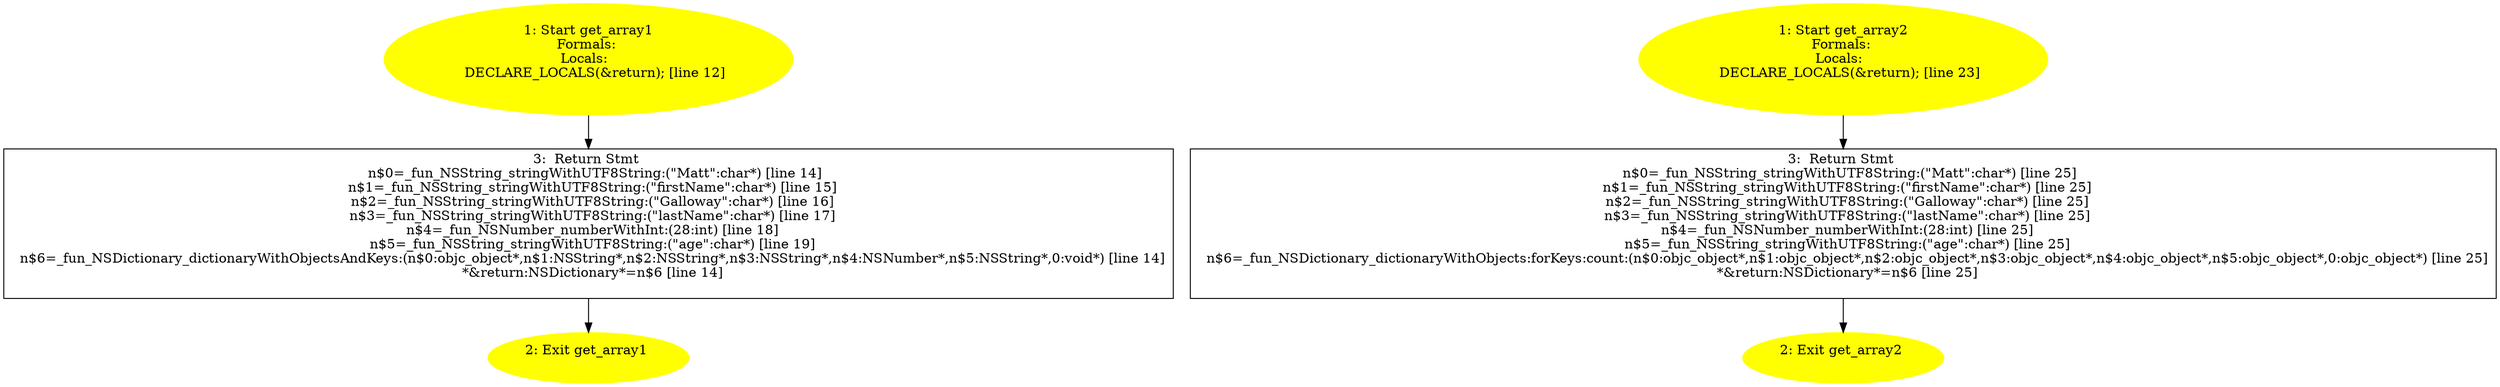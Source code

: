 /* @generated */
digraph iCFG {
"get_array1.5988b7ad8acf5c81cef9a72d072073c1_1" [label="1: Start get_array1\nFormals: \nLocals:  \n   DECLARE_LOCALS(&return); [line 12]\n " color=yellow style=filled]
	

	 "get_array1.5988b7ad8acf5c81cef9a72d072073c1_1" -> "get_array1.5988b7ad8acf5c81cef9a72d072073c1_3" ;
"get_array1.5988b7ad8acf5c81cef9a72d072073c1_2" [label="2: Exit get_array1 \n  " color=yellow style=filled]
	

"get_array1.5988b7ad8acf5c81cef9a72d072073c1_3" [label="3:  Return Stmt \n   n$0=_fun_NSString_stringWithUTF8String:(\"Matt\":char*) [line 14]\n  n$1=_fun_NSString_stringWithUTF8String:(\"firstName\":char*) [line 15]\n  n$2=_fun_NSString_stringWithUTF8String:(\"Galloway\":char*) [line 16]\n  n$3=_fun_NSString_stringWithUTF8String:(\"lastName\":char*) [line 17]\n  n$4=_fun_NSNumber_numberWithInt:(28:int) [line 18]\n  n$5=_fun_NSString_stringWithUTF8String:(\"age\":char*) [line 19]\n  n$6=_fun_NSDictionary_dictionaryWithObjectsAndKeys:(n$0:objc_object*,n$1:NSString*,n$2:NSString*,n$3:NSString*,n$4:NSNumber*,n$5:NSString*,0:void*) [line 14]\n  *&return:NSDictionary*=n$6 [line 14]\n " shape="box"]
	

	 "get_array1.5988b7ad8acf5c81cef9a72d072073c1_3" -> "get_array1.5988b7ad8acf5c81cef9a72d072073c1_2" ;
"get_array2.84aa3c70cb20e7edbe4f0b8d0bd6aa3d_1" [label="1: Start get_array2\nFormals: \nLocals:  \n   DECLARE_LOCALS(&return); [line 23]\n " color=yellow style=filled]
	

	 "get_array2.84aa3c70cb20e7edbe4f0b8d0bd6aa3d_1" -> "get_array2.84aa3c70cb20e7edbe4f0b8d0bd6aa3d_3" ;
"get_array2.84aa3c70cb20e7edbe4f0b8d0bd6aa3d_2" [label="2: Exit get_array2 \n  " color=yellow style=filled]
	

"get_array2.84aa3c70cb20e7edbe4f0b8d0bd6aa3d_3" [label="3:  Return Stmt \n   n$0=_fun_NSString_stringWithUTF8String:(\"Matt\":char*) [line 25]\n  n$1=_fun_NSString_stringWithUTF8String:(\"firstName\":char*) [line 25]\n  n$2=_fun_NSString_stringWithUTF8String:(\"Galloway\":char*) [line 25]\n  n$3=_fun_NSString_stringWithUTF8String:(\"lastName\":char*) [line 25]\n  n$4=_fun_NSNumber_numberWithInt:(28:int) [line 25]\n  n$5=_fun_NSString_stringWithUTF8String:(\"age\":char*) [line 25]\n  n$6=_fun_NSDictionary_dictionaryWithObjects:forKeys:count:(n$0:objc_object*,n$1:objc_object*,n$2:objc_object*,n$3:objc_object*,n$4:objc_object*,n$5:objc_object*,0:objc_object*) [line 25]\n  *&return:NSDictionary*=n$6 [line 25]\n " shape="box"]
	

	 "get_array2.84aa3c70cb20e7edbe4f0b8d0bd6aa3d_3" -> "get_array2.84aa3c70cb20e7edbe4f0b8d0bd6aa3d_2" ;
}
